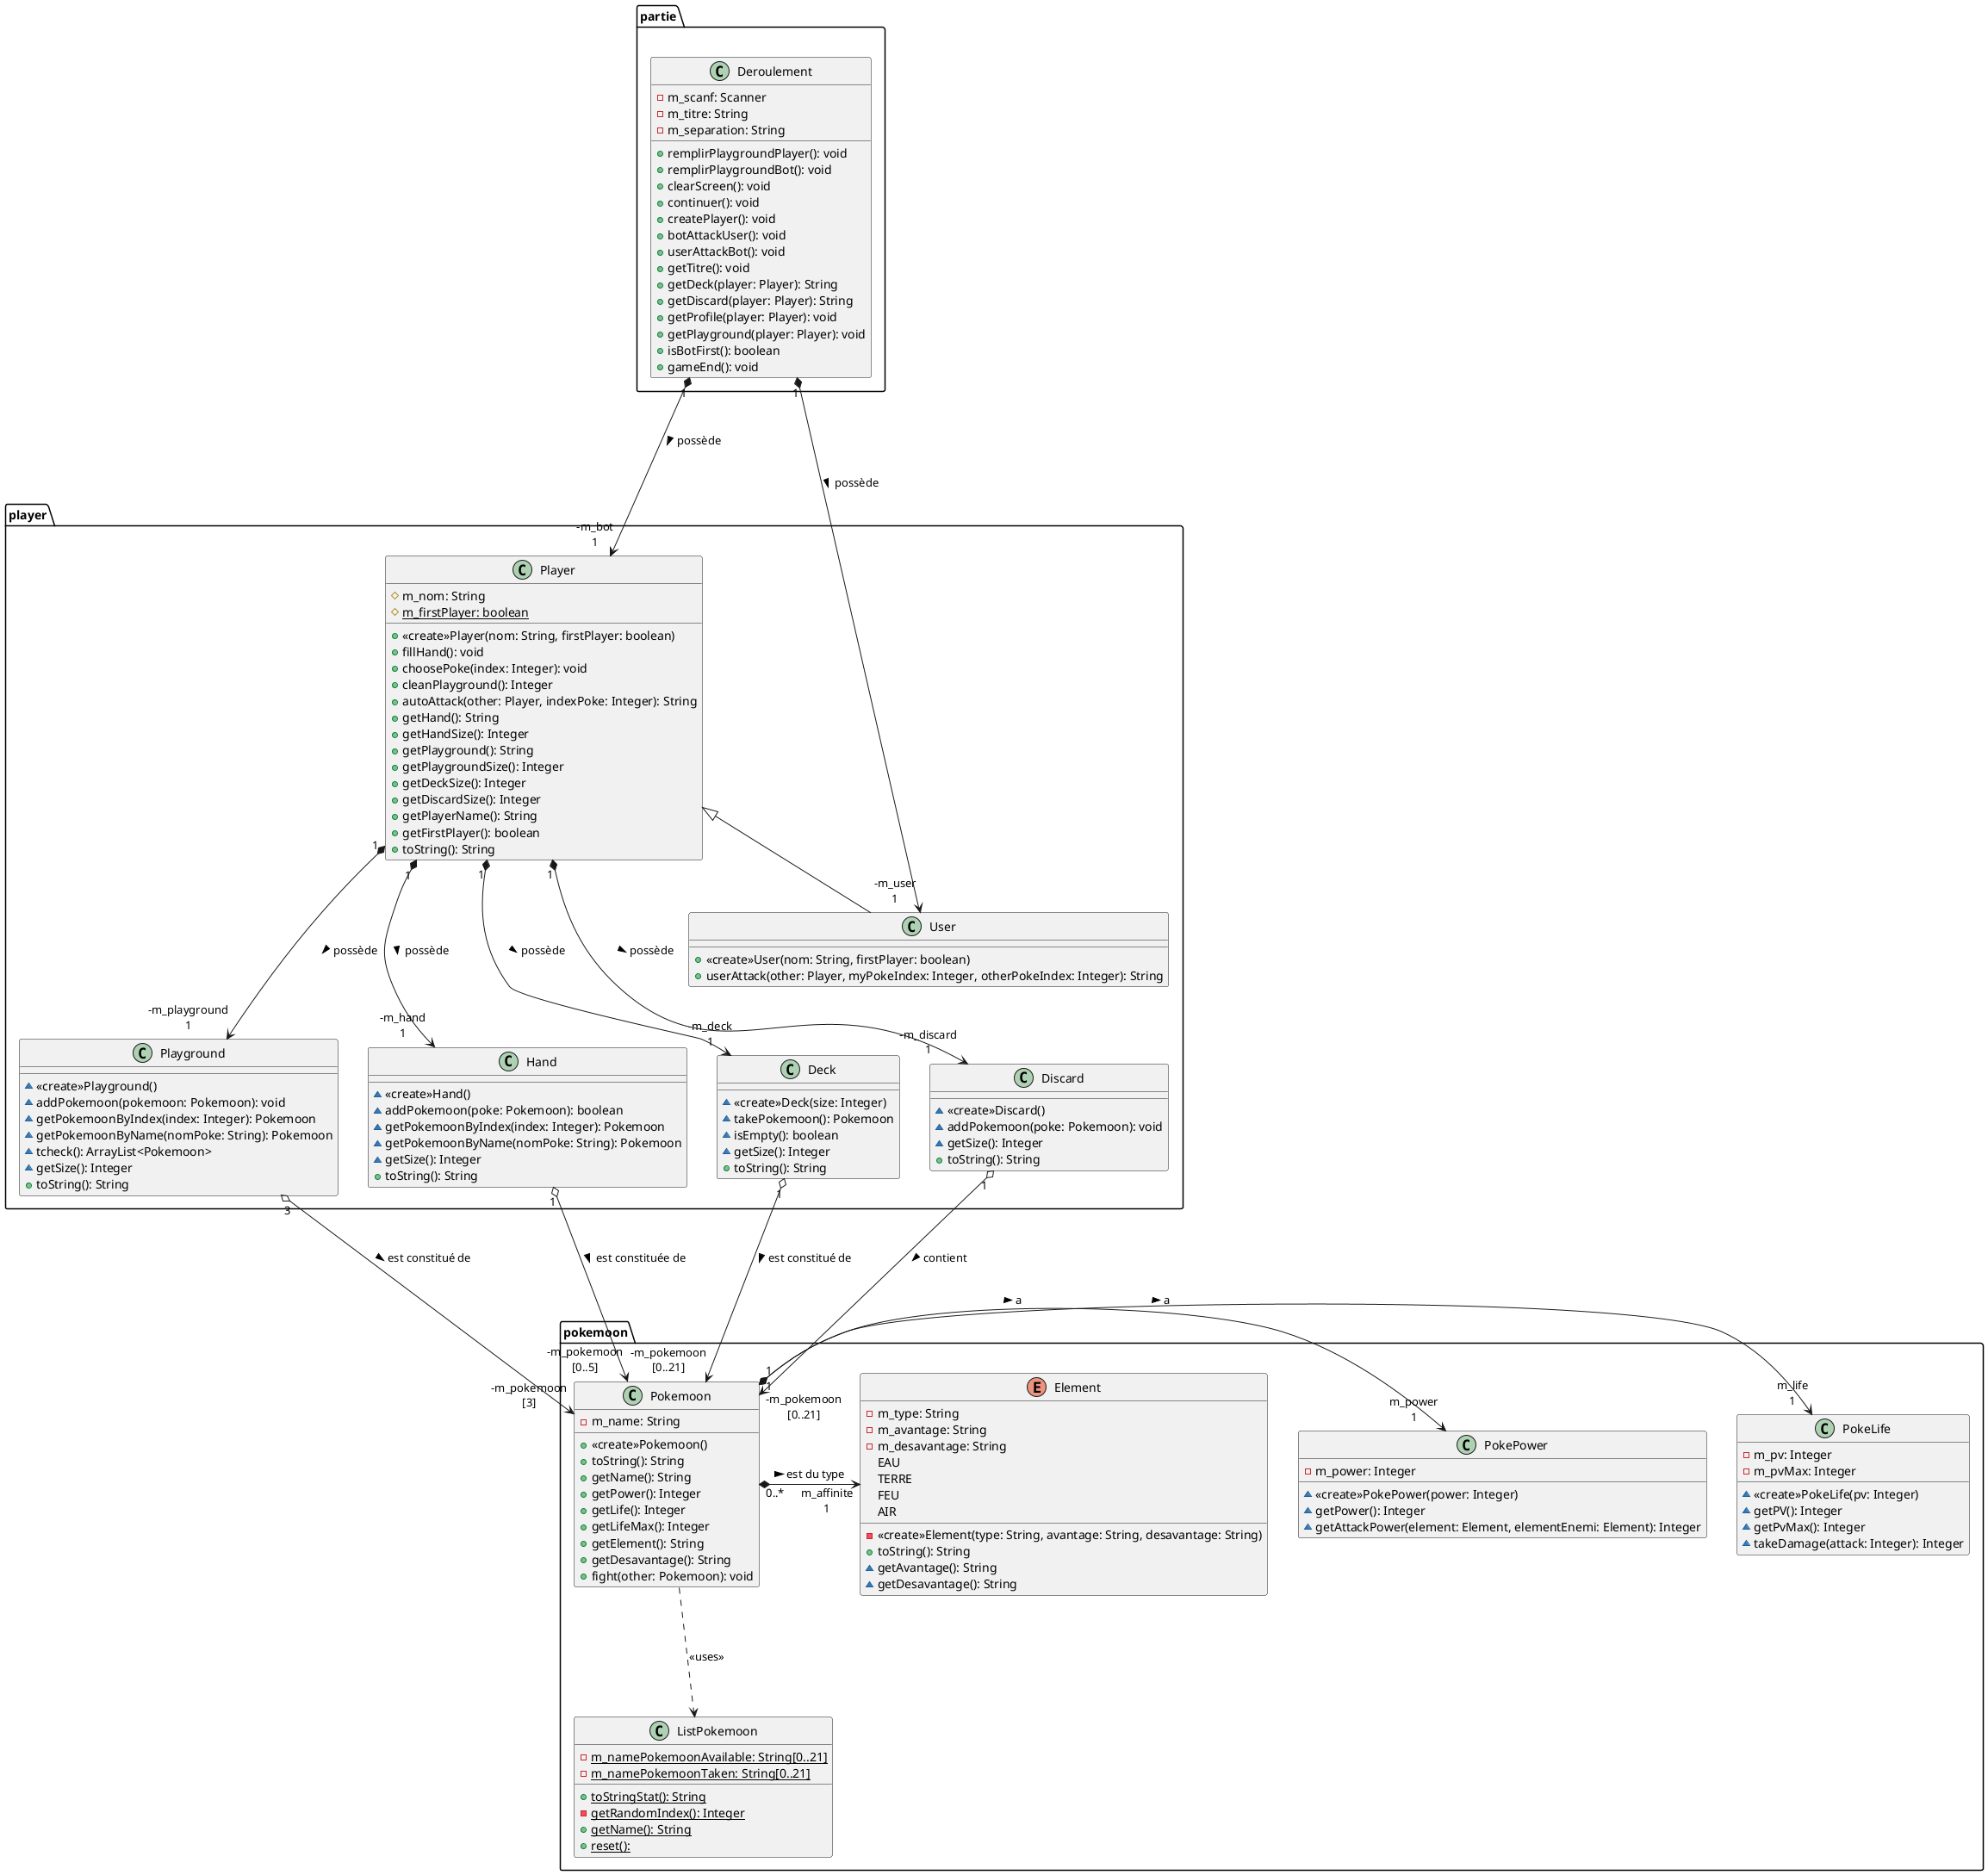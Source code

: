 @startuml semaine2

package partie{
    class Deroulement{
        -m_scanf: Scanner
        -m_titre: String
        -m_separation: String
        +remplirPlaygroundPlayer(): void
        +remplirPlaygroundBot(): void
        +clearScreen(): void
        +continuer(): void
        +createPlayer(): void
        +botAttackUser(): void
        +userAttackBot(): void
        +getTitre(): void
        +getDeck(player: Player): String
        +getDiscard(player: Player): String
        +getProfile(player: Player): void
        +getPlayground(player: Player): void
        +isBotFirst(): boolean
        +gameEnd(): void


    }
}
package player{

   class Player{
       #m_nom: String
       #{static}m_firstPlayer: boolean
       +«create»Player(nom: String, firstPlayer: boolean)
       +fillHand(): void
       +choosePoke(index: Integer): void
       +cleanPlayground(): Integer
       +autoAttack(other: Player, indexPoke: Integer): String
       +getHand(): String
       +getHandSize(): Integer
       +getPlayground(): String
       +getPlaygroundSize(): Integer
       +getDeckSize(): Integer
       +getDiscardSize(): Integer
       +getPlayerName(): String
       +getFirstPlayer(): boolean
       +toString(): String
   }

   class User{
        +<<create>>User(nom: String, firstPlayer: boolean)
        +userAttack(other: Player, myPokeIndex: Integer, otherPokeIndex: Integer): String
   }

   class Playground{
          ~«create»Playground()
          ~addPokemoon(pokemoon: Pokemoon): void
          ~getPokemoonByIndex(index: Integer): Pokemoon
          ~getPokemoonByName(nomPoke: String): Pokemoon
          ~tcheck(): ArrayList<Pokemoon>
          ~getSize(): Integer
          +toString(): String
   }

   class Hand{
       ~«create»Hand()
       ~addPokemoon(poke: Pokemoon): boolean
       ~getPokemoonByIndex(index: Integer): Pokemoon
       ~getPokemoonByName(nomPoke: String): Pokemoon
       ~getSize(): Integer
       +toString(): String
   }

   class Deck{
       ~«create»Deck(size: Integer)
       ~takePokemoon(): Pokemoon
       ~isEmpty(): boolean
       ~getSize(): Integer
       +toString(): String
   }

   class Discard{
       ~«create»Discard()
       ~addPokemoon(poke: Pokemoon): void
       ~getSize(): Integer
       +toString(): String
   }
}

package pokemoon{
    enum Element{
        -m_type: String
        -m_avantage: String
        -m_desavantage: String
        EAU
        TERRE
        FEU
        AIR
        -«create»Element(type: String, avantage: String, desavantage: String)
        +toString(): String
        ~getAvantage(): String
        ~getDesavantage(): String
    }

    class ListPokemoon{
        -{static}m_namePokemoonAvailable: String[0..21]
        -{static}m_namePokemoonTaken: String[0..21]
        +{static}toStringStat(): String
        -{static}getRandomIndex(): Integer
        +{static}getName(): String
        +{static}reset():
    }

    class PokeLife{
        -m_pv: Integer
        -m_pvMax: Integer
        ~«create»PokeLife(pv: Integer)
        ~getPV(): Integer
        ~getPvMax(): Integer
        ~takeDamage(attack: Integer): Integer
    }

    class PokePower{
        -m_power: Integer
        ~«create»PokePower(power: Integer)
        ~getPower(): Integer
        ~getAttackPower(element: Element, elementEnemi: Element): Integer
    }

    class Pokemoon{
        -m_name: String
        +«create»Pokemoon()
        +toString(): String
        +getName(): String
        +getPower(): Integer
        +getLife(): Integer
        +getLifeMax(): Integer
        +getElement(): String
        +getDesavantage(): String
        +fight(other: Pokemoon): void
    }

    Pokemoon "1" *-> "m_life\n1" PokeLife : a >
    Pokemoon "1" *-> "m_power\n1" PokePower : a >
    Pokemoon "0..*" *-> "m_affinite\n1" Element : est du type >

}
User -up-|> Player
Player "1" *---> "-m_deck\n1"Deck : possède >
Player "1" *---> "-m_hand\n1" Hand : possède >
Player "1" *---> "-m_discard\n1" Discard: possède >
Player "1" *---> "-m_playground\n1"Playground : possède >
Playground "3" o---> "-m_pokemoon\n[3]"Pokemoon : est constitué de >
Pokemoon -[dashed]--> ListPokemoon : <<uses>>
Hand "1" o--->"-m_pokemoon\n[0..5]" Pokemoon : est constituée de >
Deck "1" o---> "-m_pokemoon\n[0..21]"Pokemoon : est constitué de >
Discard "1" o--->"-m_pokemoon\n[0..21]"Pokemoon: contient >
Deroulement "1" *---> "-m_user\n1"User : possède >
Deroulement "1" *---> "-m_bot\n1"Player : possède >

@enduml